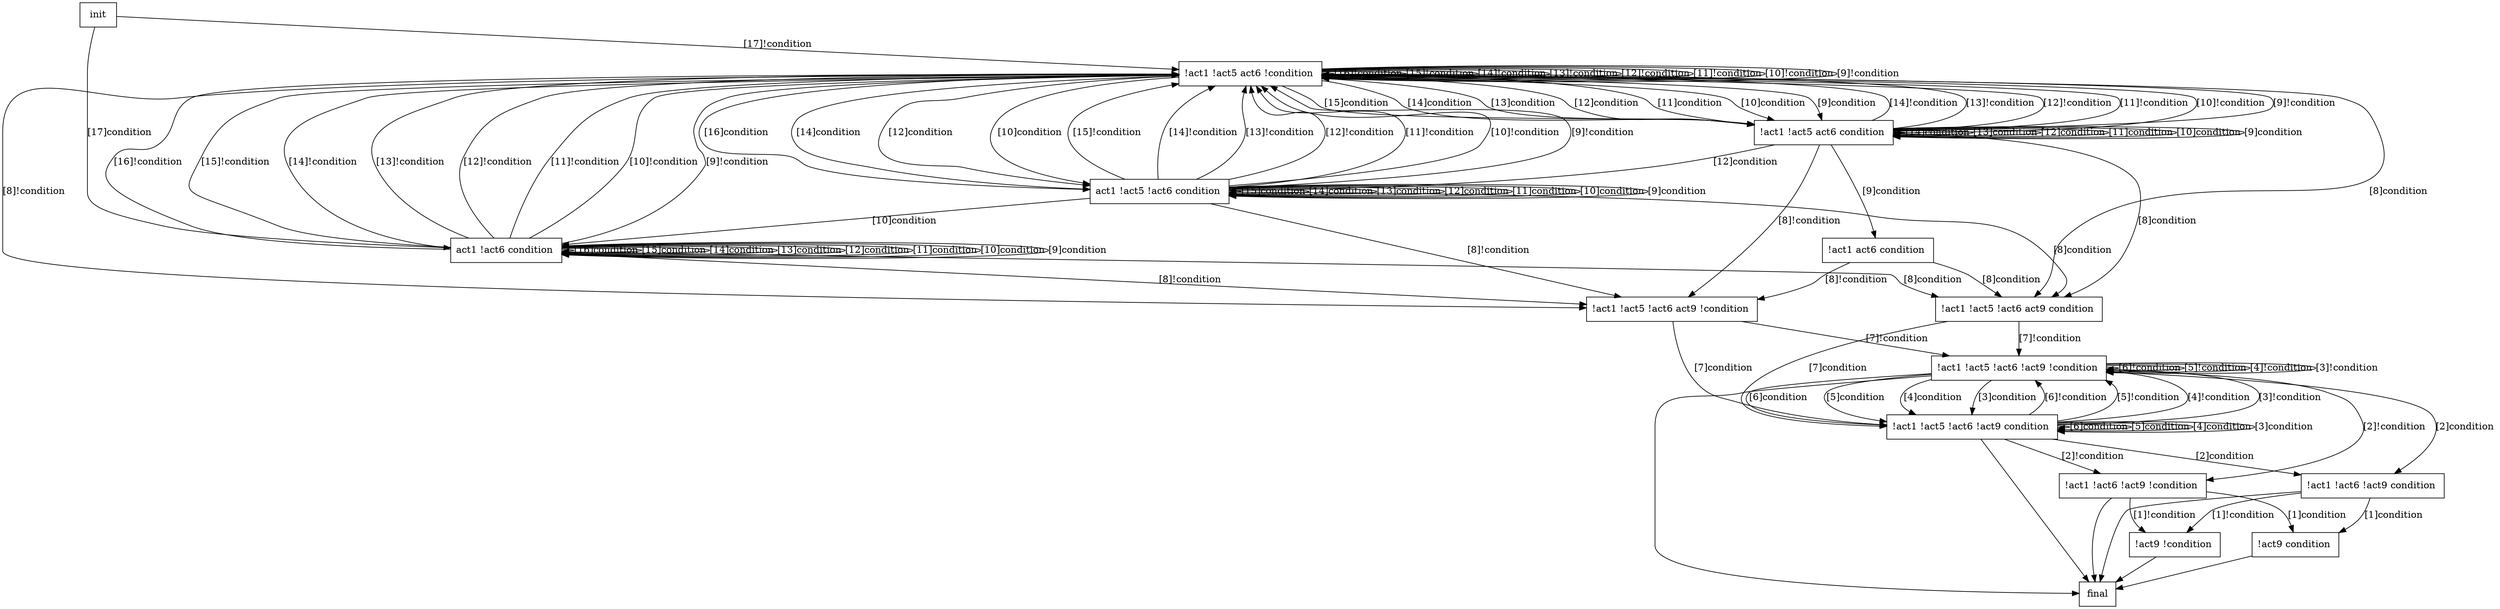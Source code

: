 digraph TESTER {node [shape = box];
 "init" -> "!act1 !act5 act6 !condition " [label="[17]!condition "];
 "init" -> "act1 !act6 condition " [label="[17]condition "];
 "!act1 !act5 act6 !condition " -> "!act1 !act5 act6 !condition " [label="[16]!condition "];
 "!act1 !act5 act6 !condition " -> "act1 !act5 !act6 condition " [label="[16]condition "];
 "act1 !act6 condition " -> "!act1 !act5 act6 !condition " [label="[16]!condition "];
 "act1 !act6 condition " -> "act1 !act6 condition " [label="[16]condition "];
 "!act1 !act5 act6 !condition " -> "!act1 !act5 act6 !condition " [label="[15]!condition "];
 "!act1 !act5 act6 !condition " -> "!act1 !act5 act6 condition " [label="[15]condition "];
 "act1 !act5 !act6 condition " -> "!act1 !act5 act6 !condition " [label="[15]!condition "];
 "act1 !act5 !act6 condition " -> "act1 !act5 !act6 condition " [label="[15]condition "];
 "act1 !act6 condition " -> "!act1 !act5 act6 !condition " [label="[15]!condition "];
 "act1 !act6 condition " -> "act1 !act6 condition " [label="[15]condition "];
 "!act1 !act5 act6 !condition " -> "!act1 !act5 act6 !condition " [label="[14]!condition "];
 "!act1 !act5 act6 !condition " -> "!act1 !act5 act6 condition " [label="[14]condition "];
 "!act1 !act5 act6 condition " -> "!act1 !act5 act6 !condition " [label="[14]!condition "];
 "!act1 !act5 act6 condition " -> "!act1 !act5 act6 condition " [label="[14]condition "];
 "act1 !act5 !act6 condition " -> "!act1 !act5 act6 !condition " [label="[14]!condition "];
 "act1 !act5 !act6 condition " -> "act1 !act5 !act6 condition " [label="[14]condition "];
 "!act1 !act5 act6 !condition " -> "act1 !act5 !act6 condition " [label="[14]condition "];
 "act1 !act6 condition " -> "!act1 !act5 act6 !condition " [label="[14]!condition "];
 "act1 !act6 condition " -> "act1 !act6 condition " [label="[14]condition "];
 "!act1 !act5 act6 !condition " -> "!act1 !act5 act6 !condition " [label="[13]!condition "];
 "!act1 !act5 act6 !condition " -> "!act1 !act5 act6 condition " [label="[13]condition "];
 "!act1 !act5 act6 condition " -> "!act1 !act5 act6 !condition " [label="[13]!condition "];
 "!act1 !act5 act6 condition " -> "!act1 !act5 act6 condition " [label="[13]condition "];
 "act1 !act5 !act6 condition " -> "!act1 !act5 act6 !condition " [label="[13]!condition "];
 "act1 !act5 !act6 condition " -> "act1 !act5 !act6 condition " [label="[13]condition "];
 "act1 !act6 condition " -> "!act1 !act5 act6 !condition " [label="[13]!condition "];
 "act1 !act6 condition " -> "act1 !act6 condition " [label="[13]condition "];
 "!act1 !act5 act6 !condition " -> "!act1 !act5 act6 !condition " [label="[12]!condition "];
 "!act1 !act5 act6 !condition " -> "!act1 !act5 act6 condition " [label="[12]condition "];
 "!act1 !act5 act6 condition " -> "!act1 !act5 act6 !condition " [label="[12]!condition "];
 "!act1 !act5 act6 condition " -> "!act1 !act5 act6 condition " [label="[12]condition "];
 "act1 !act5 !act6 condition " -> "!act1 !act5 act6 !condition " [label="[12]!condition "];
 "act1 !act5 !act6 condition " -> "act1 !act5 !act6 condition " [label="[12]condition "];
 "!act1 !act5 act6 !condition " -> "act1 !act5 !act6 condition " [label="[12]condition "];
 "!act1 !act5 act6 condition " -> "act1 !act5 !act6 condition " [label="[12]condition "];
 "act1 !act6 condition " -> "!act1 !act5 act6 !condition " [label="[12]!condition "];
 "act1 !act6 condition " -> "act1 !act6 condition " [label="[12]condition "];
 "!act1 !act5 act6 !condition " -> "!act1 !act5 act6 !condition " [label="[11]!condition "];
 "!act1 !act5 act6 !condition " -> "!act1 !act5 act6 condition " [label="[11]condition "];
 "!act1 !act5 act6 condition " -> "!act1 !act5 act6 !condition " [label="[11]!condition "];
 "!act1 !act5 act6 condition " -> "!act1 !act5 act6 condition " [label="[11]condition "];
 "act1 !act5 !act6 condition " -> "!act1 !act5 act6 !condition " [label="[11]!condition "];
 "act1 !act5 !act6 condition " -> "act1 !act5 !act6 condition " [label="[11]condition "];
 "act1 !act6 condition " -> "!act1 !act5 act6 !condition " [label="[11]!condition "];
 "act1 !act6 condition " -> "act1 !act6 condition " [label="[11]condition "];
 "!act1 !act5 act6 !condition " -> "!act1 !act5 act6 !condition " [label="[10]!condition "];
 "!act1 !act5 act6 !condition " -> "!act1 !act5 act6 condition " [label="[10]condition "];
 "!act1 !act5 act6 condition " -> "!act1 !act5 act6 !condition " [label="[10]!condition "];
 "!act1 !act5 act6 condition " -> "!act1 !act5 act6 condition " [label="[10]condition "];
 "act1 !act5 !act6 condition " -> "!act1 !act5 act6 !condition " [label="[10]!condition "];
 "act1 !act5 !act6 condition " -> "act1 !act6 condition " [label="[10]condition "];
 "act1 !act5 !act6 condition " -> "act1 !act5 !act6 condition " [label="[10]condition "];
 "!act1 !act5 act6 !condition " -> "act1 !act5 !act6 condition " [label="[10]condition "];
 "act1 !act6 condition " -> "!act1 !act5 act6 !condition " [label="[10]!condition "];
 "act1 !act6 condition " -> "act1 !act6 condition " [label="[10]condition "];
 "!act1 !act5 act6 !condition " -> "!act1 !act5 act6 !condition " [label="[9]!condition "];
 "!act1 !act5 act6 !condition " -> "!act1 !act5 act6 condition " [label="[9]condition "];
 "!act1 !act5 act6 condition " -> "!act1 !act5 act6 !condition " [label="[9]!condition "];
 "!act1 !act5 act6 condition " -> "!act1 !act5 act6 condition " [label="[9]condition "];
 "!act1 !act5 act6 condition " -> "!act1 act6 condition " [label="[9]condition "];
 "act1 !act6 condition " -> "!act1 !act5 act6 !condition " [label="[9]!condition "];
 "act1 !act6 condition " -> "act1 !act6 condition " [label="[9]condition "];
 "act1 !act5 !act6 condition " -> "!act1 !act5 act6 !condition " [label="[9]!condition "];
 "act1 !act5 !act6 condition " -> "act1 !act5 !act6 condition " [label="[9]condition "];
 "!act1 !act5 act6 !condition " -> "!act1 !act5 !act6 act9 !condition " [label="[8]!condition "];
 "!act1 !act5 act6 !condition " -> "!act1 !act5 !act6 act9 condition " [label="[8]condition "];
 "!act1 !act5 act6 condition " -> "!act1 !act5 !act6 act9 !condition " [label="[8]!condition "];
 "!act1 !act5 act6 condition " -> "!act1 !act5 !act6 act9 condition " [label="[8]condition "];
 "!act1 act6 condition " -> "!act1 !act5 !act6 act9 !condition " [label="[8]!condition "];
 "!act1 act6 condition " -> "!act1 !act5 !act6 act9 condition " [label="[8]condition "];
 "act1 !act6 condition " -> "!act1 !act5 !act6 act9 !condition " [label="[8]!condition "];
 "act1 !act6 condition " -> "!act1 !act5 !act6 act9 condition " [label="[8]condition "];
 "act1 !act5 !act6 condition " -> "!act1 !act5 !act6 act9 !condition " [label="[8]!condition "];
 "act1 !act5 !act6 condition " -> "!act1 !act5 !act6 act9 condition " [label="[8]condition "];
 "!act1 !act5 !act6 act9 !condition " -> "!act1 !act5 !act6 !act9 !condition " [label="[7]!condition "];
 "!act1 !act5 !act6 !act9 !condition " -> "final" ;
 "!act1 !act5 !act6 act9 !condition " -> "!act1 !act5 !act6 !act9 condition " [label="[7]condition "];
 "!act1 !act5 !act6 !act9 condition " -> "final" ;
 "!act1 !act5 !act6 act9 condition " -> "!act1 !act5 !act6 !act9 !condition " [label="[7]!condition "];
 "!act1 !act5 !act6 act9 condition " -> "!act1 !act5 !act6 !act9 condition " [label="[7]condition "];
 "!act1 !act5 !act6 !act9 !condition " -> "!act1 !act5 !act6 !act9 !condition " [label="[6]!condition "];
 "!act1 !act5 !act6 !act9 !condition " -> "!act1 !act5 !act6 !act9 condition " [label="[6]condition "];
 "!act1 !act5 !act6 !act9 condition " -> "!act1 !act5 !act6 !act9 !condition " [label="[6]!condition "];
 "!act1 !act5 !act6 !act9 condition " -> "!act1 !act5 !act6 !act9 condition " [label="[6]condition "];
 "!act1 !act5 !act6 !act9 !condition " -> "!act1 !act5 !act6 !act9 !condition " [label="[5]!condition "];
 "!act1 !act5 !act6 !act9 !condition " -> "!act1 !act5 !act6 !act9 condition " [label="[5]condition "];
 "!act1 !act5 !act6 !act9 condition " -> "!act1 !act5 !act6 !act9 !condition " [label="[5]!condition "];
 "!act1 !act5 !act6 !act9 condition " -> "!act1 !act5 !act6 !act9 condition " [label="[5]condition "];
 "!act1 !act5 !act6 !act9 !condition " -> "!act1 !act5 !act6 !act9 !condition " [label="[4]!condition "];
 "!act1 !act5 !act6 !act9 !condition " -> "!act1 !act5 !act6 !act9 condition " [label="[4]condition "];
 "!act1 !act5 !act6 !act9 condition " -> "!act1 !act5 !act6 !act9 !condition " [label="[4]!condition "];
 "!act1 !act5 !act6 !act9 condition " -> "!act1 !act5 !act6 !act9 condition " [label="[4]condition "];
 "!act1 !act5 !act6 !act9 !condition " -> "!act1 !act5 !act6 !act9 !condition " [label="[3]!condition "];
 "!act1 !act5 !act6 !act9 !condition " -> "!act1 !act5 !act6 !act9 condition " [label="[3]condition "];
 "!act1 !act5 !act6 !act9 condition " -> "!act1 !act5 !act6 !act9 !condition " [label="[3]!condition "];
 "!act1 !act5 !act6 !act9 condition " -> "!act1 !act5 !act6 !act9 condition " [label="[3]condition "];
 "!act1 !act5 !act6 !act9 !condition " -> "!act1 !act6 !act9 !condition " [label="[2]!condition "];
 "!act1 !act6 !act9 !condition " -> "final" ;
 "!act1 !act5 !act6 !act9 !condition " -> "!act1 !act6 !act9 condition " [label="[2]condition "];
 "!act1 !act6 !act9 condition " -> "final" ;
 "!act1 !act5 !act6 !act9 condition " -> "!act1 !act6 !act9 !condition " [label="[2]!condition "];
 "!act1 !act5 !act6 !act9 condition " -> "!act1 !act6 !act9 condition " [label="[2]condition "];
 "!act1 !act6 !act9 !condition " -> "!act9 !condition " [label="[1]!condition "];
 "!act9 !condition " -> "final" ;
 "!act1 !act6 !act9 !condition " -> "!act9 condition " [label="[1]condition "];
 "!act9 condition " -> "final" ;
 "!act1 !act6 !act9 condition " -> "!act9 !condition " [label="[1]!condition "];
 "!act1 !act6 !act9 condition " -> "!act9 condition " [label="[1]condition "];
}